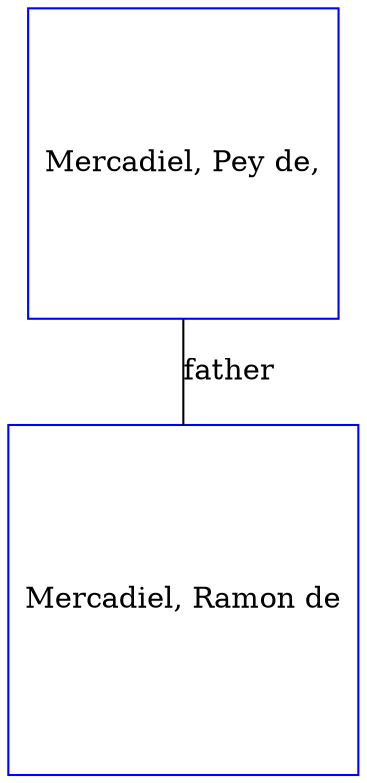 digraph D {
    edge [dir=none];    node [shape=box];    "008967"   [label="Mercadiel, Ramon de", shape=box, regular=1, color="blue"] ;
"008966"   [label="Mercadiel, Pey de,", shape=box, regular=1, color="blue"] ;
008966->008967 [label="father",arrowsize=0.0]; 
}